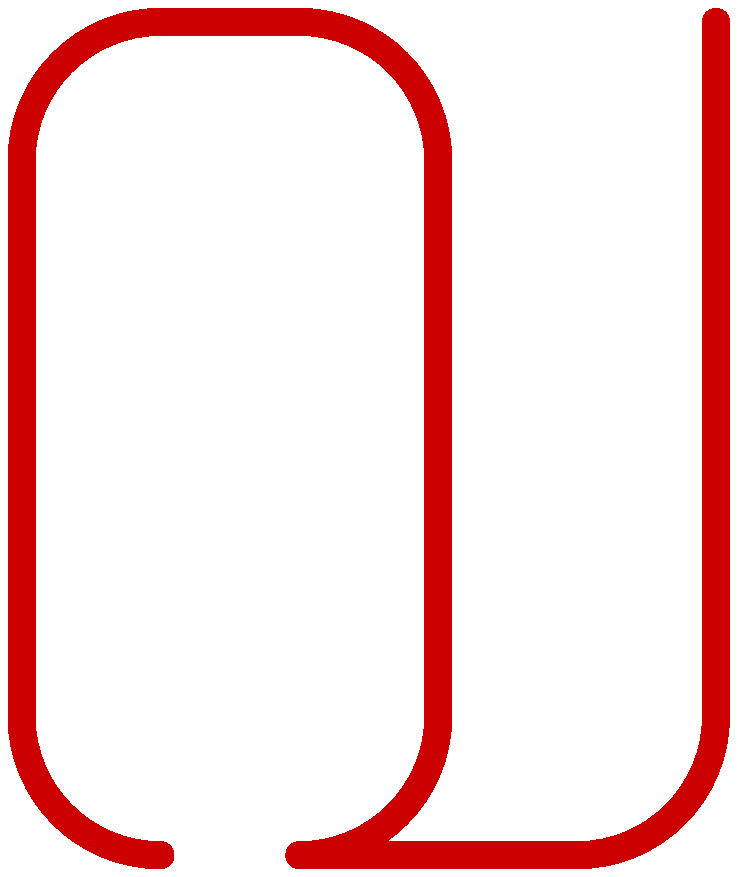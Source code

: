 beginfig(0);


pickup pencircle scaled 10;

z0 = (x1+50, 0);
z1 = (10, y0+50);
z2 = (x1, y1+200);
z3 = (x2+50, y2+50);
z4 = (x3 + 50, y3);
z5 = (x4 + 50, y4-50);
z6 = (x5, y0+50);
z7 = (x6-50, y0);

path p[];
p[0] = z0{left}..{up}z1..z2{up}..z3--z4{right}..z5--z6{down}..{left}z7;
p[0]:= p[0] shifted (10,10);
draw p[0] withcolor 0.8red;

clearxy;
z0=point infinity of p[0];
z1 = (x0+100, y0);
z2 = (x1+50, y1+50);
z3 = (x2, y1+300);
p[1] = z0--z1{right}..{up}z2--z3;

draw p[1] withcolor 0.8red;

endfig;
end